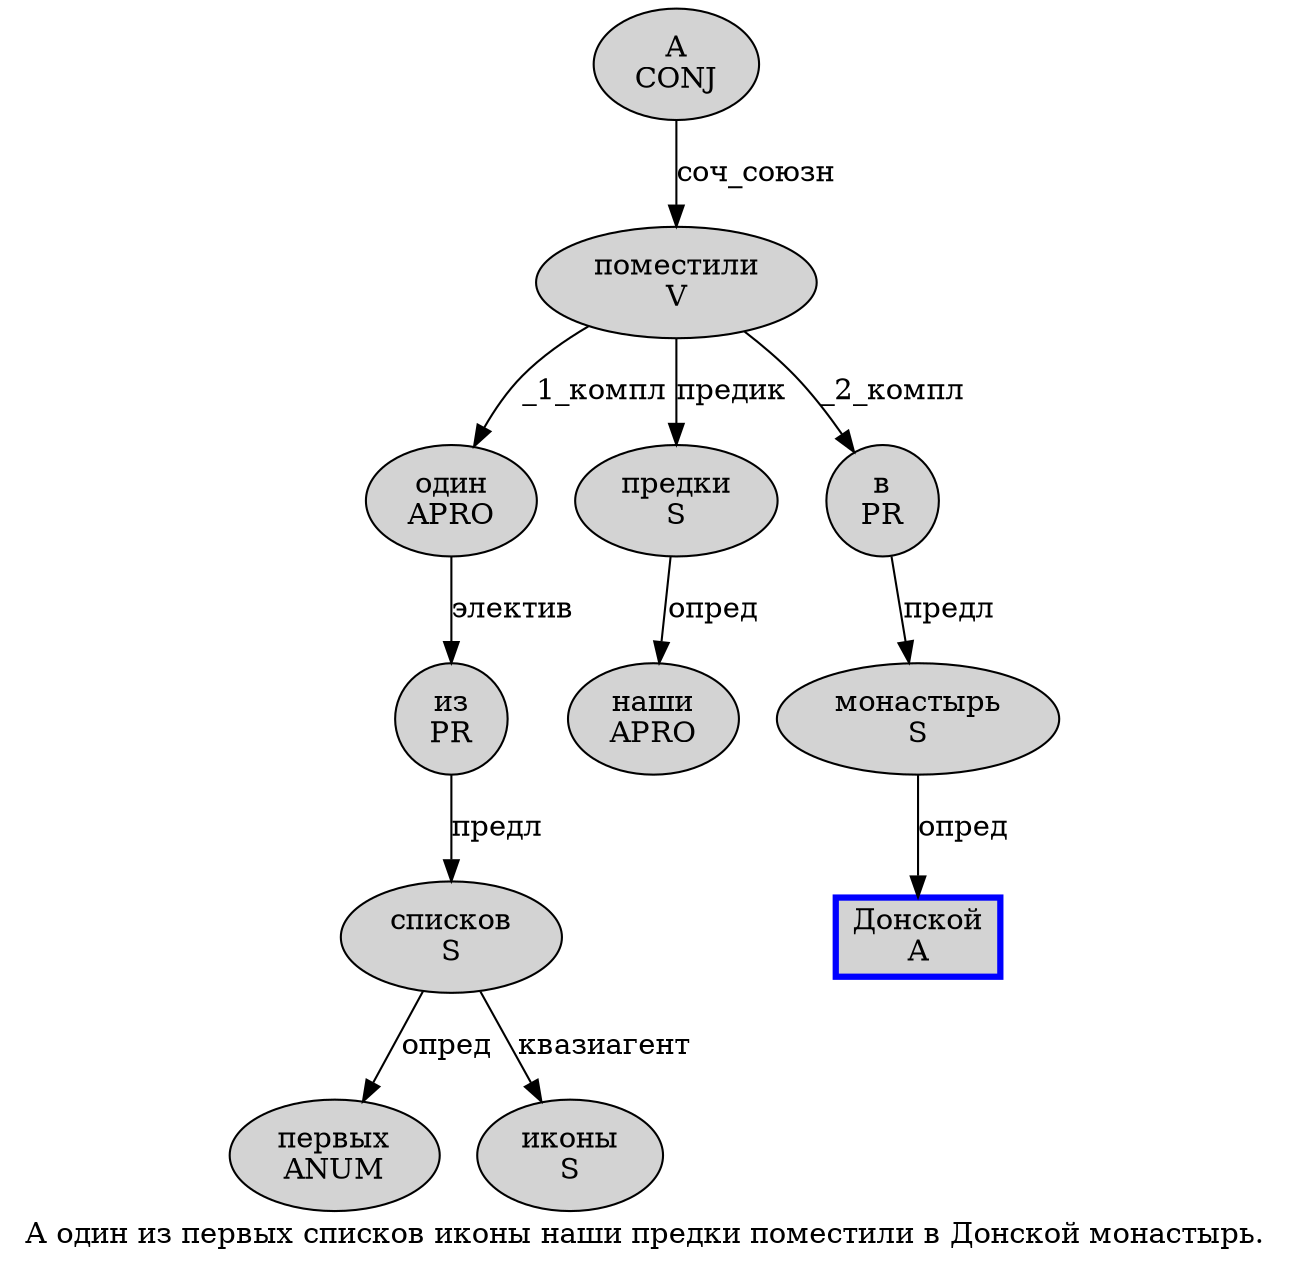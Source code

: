 digraph SENTENCE_958 {
	graph [label="А один из первых списков иконы наши предки поместили в Донской монастырь."]
	node [style=filled]
		0 [label="А
CONJ" color="" fillcolor=lightgray penwidth=1 shape=ellipse]
		1 [label="один
APRO" color="" fillcolor=lightgray penwidth=1 shape=ellipse]
		2 [label="из
PR" color="" fillcolor=lightgray penwidth=1 shape=ellipse]
		3 [label="первых
ANUM" color="" fillcolor=lightgray penwidth=1 shape=ellipse]
		4 [label="списков
S" color="" fillcolor=lightgray penwidth=1 shape=ellipse]
		5 [label="иконы
S" color="" fillcolor=lightgray penwidth=1 shape=ellipse]
		6 [label="наши
APRO" color="" fillcolor=lightgray penwidth=1 shape=ellipse]
		7 [label="предки
S" color="" fillcolor=lightgray penwidth=1 shape=ellipse]
		8 [label="поместили
V" color="" fillcolor=lightgray penwidth=1 shape=ellipse]
		9 [label="в
PR" color="" fillcolor=lightgray penwidth=1 shape=ellipse]
		10 [label="Донской
A" color=blue fillcolor=lightgray penwidth=3 shape=box]
		11 [label="монастырь
S" color="" fillcolor=lightgray penwidth=1 shape=ellipse]
			7 -> 6 [label="опред"]
			8 -> 1 [label="_1_компл"]
			8 -> 7 [label="предик"]
			8 -> 9 [label="_2_компл"]
			1 -> 2 [label="электив"]
			4 -> 3 [label="опред"]
			4 -> 5 [label="квазиагент"]
			0 -> 8 [label="соч_союзн"]
			2 -> 4 [label="предл"]
			11 -> 10 [label="опред"]
			9 -> 11 [label="предл"]
}